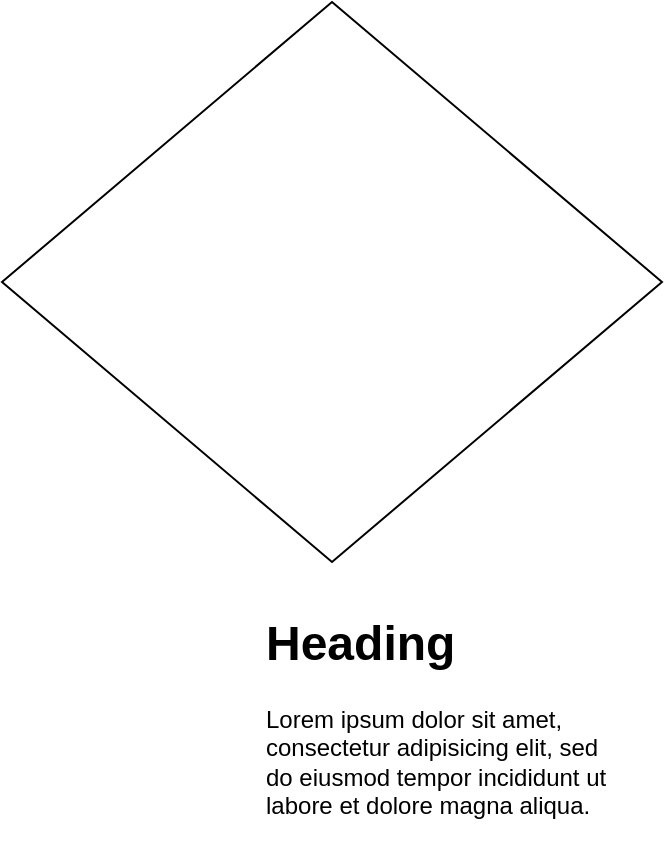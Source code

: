 <mxfile version="24.3.1" type="github">
  <diagram name="Page-1" id="fd_hAKjFNYpGGn4z0pOC">
    <mxGraphModel dx="1194" dy="743" grid="1" gridSize="10" guides="1" tooltips="1" connect="1" arrows="1" fold="1" page="1" pageScale="1" pageWidth="827" pageHeight="1169" math="0" shadow="0">
      <root>
        <mxCell id="0" />
        <mxCell id="1" parent="0" />
        <mxCell id="RLbUbrMSvnKXsrcCU6p0-1" value="" style="rhombus;whiteSpace=wrap;html=1;" parent="1" vertex="1">
          <mxGeometry x="220" y="140" width="330" height="280" as="geometry" />
        </mxCell>
        <mxCell id="RLbUbrMSvnKXsrcCU6p0-2" value="&lt;h1 style=&quot;margin-top: 0px;&quot;&gt;Heading&lt;/h1&gt;&lt;p&gt;Lorem ipsum dolor sit amet, consectetur adipisicing elit, sed do eiusmod tempor incididunt ut labore et dolore magna aliqua.&lt;/p&gt;" style="text;html=1;whiteSpace=wrap;overflow=hidden;rounded=0;" vertex="1" parent="1">
          <mxGeometry x="350" y="440" width="180" height="120" as="geometry" />
        </mxCell>
      </root>
    </mxGraphModel>
  </diagram>
</mxfile>
